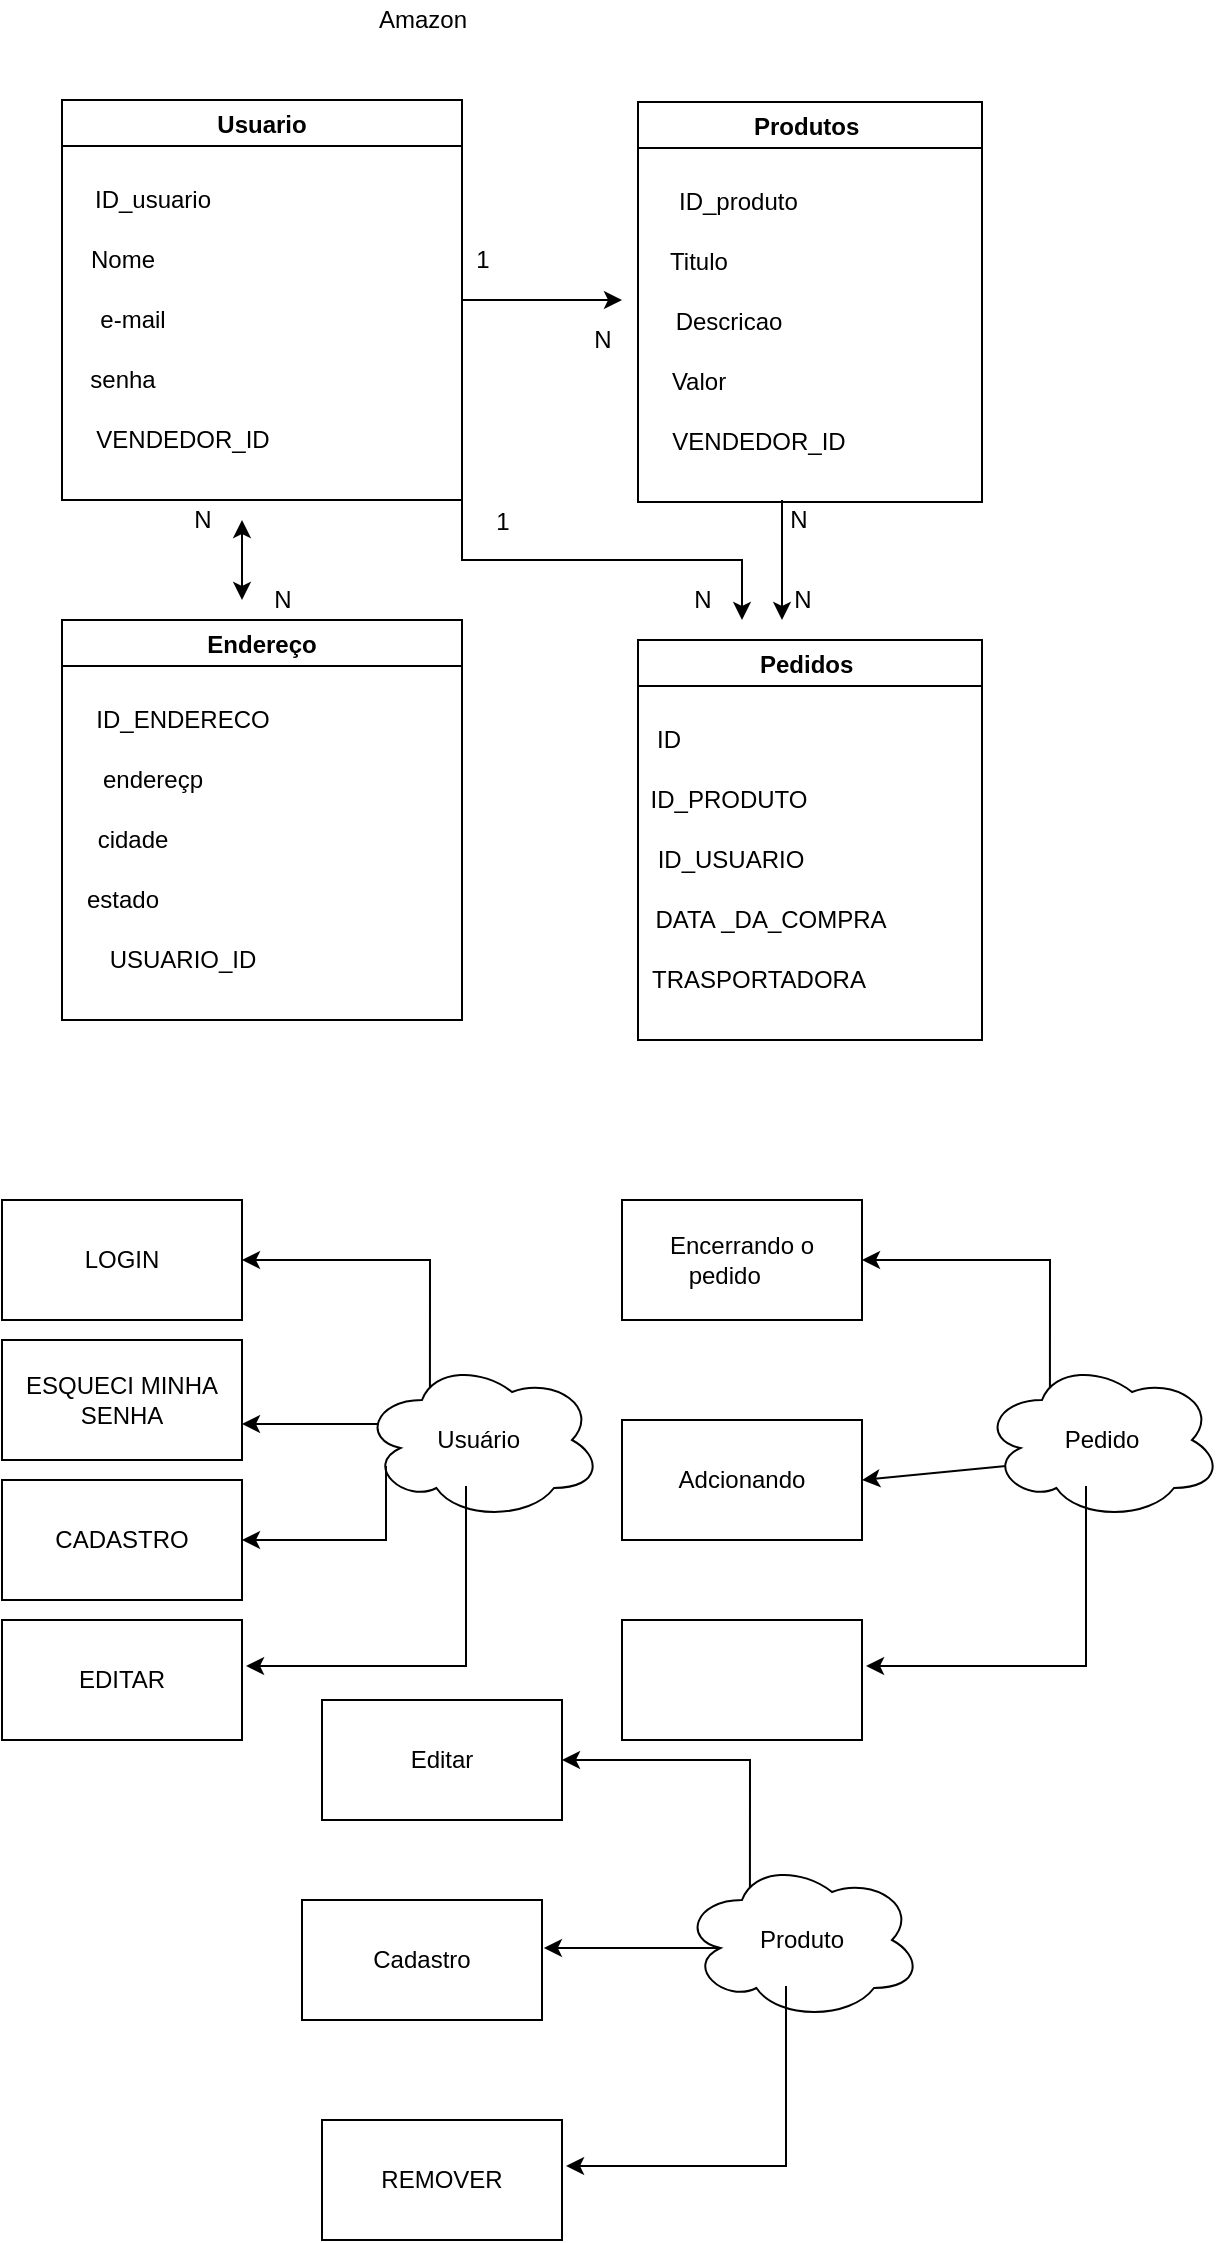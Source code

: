 <mxfile version="16.4.7" type="device"><diagram id="LI0Z6LQT6PIr2ub0-z_o" name="Page-1"><mxGraphModel dx="1381" dy="764" grid="1" gridSize="10" guides="1" tooltips="1" connect="1" arrows="1" fold="1" page="1" pageScale="1" pageWidth="827" pageHeight="1169" math="0" shadow="0"><root><mxCell id="0"/><mxCell id="1" parent="0"/><mxCell id="KMMBu1fugDmAMRbOUxBP-1" value="Produtos " style="swimlane;" vertex="1" parent="1"><mxGeometry x="328" y="81" width="172" height="200" as="geometry"/></mxCell><mxCell id="KMMBu1fugDmAMRbOUxBP-4" value="ID_produto&lt;span style=&quot;white-space: pre&quot;&gt;&#9;&lt;/span&gt;" style="text;html=1;align=center;verticalAlign=middle;resizable=0;points=[];autosize=1;strokeColor=none;fillColor=none;" vertex="1" parent="KMMBu1fugDmAMRbOUxBP-1"><mxGeometry x="10" y="40" width="100" height="20" as="geometry"/></mxCell><mxCell id="KMMBu1fugDmAMRbOUxBP-6" value="Titulo" style="text;html=1;align=center;verticalAlign=middle;resizable=0;points=[];autosize=1;strokeColor=none;fillColor=none;" vertex="1" parent="KMMBu1fugDmAMRbOUxBP-1"><mxGeometry x="10" y="70" width="40" height="20" as="geometry"/></mxCell><mxCell id="KMMBu1fugDmAMRbOUxBP-7" value="Descricao" style="text;html=1;align=center;verticalAlign=middle;resizable=0;points=[];autosize=1;strokeColor=none;fillColor=none;" vertex="1" parent="KMMBu1fugDmAMRbOUxBP-1"><mxGeometry x="10" y="100" width="70" height="20" as="geometry"/></mxCell><mxCell id="KMMBu1fugDmAMRbOUxBP-8" value="Valor" style="text;html=1;align=center;verticalAlign=middle;resizable=0;points=[];autosize=1;strokeColor=none;fillColor=none;" vertex="1" parent="KMMBu1fugDmAMRbOUxBP-1"><mxGeometry x="10" y="130" width="40" height="20" as="geometry"/></mxCell><mxCell id="KMMBu1fugDmAMRbOUxBP-9" value="VENDEDOR_ID" style="text;html=1;align=center;verticalAlign=middle;resizable=0;points=[];autosize=1;strokeColor=none;fillColor=none;" vertex="1" parent="KMMBu1fugDmAMRbOUxBP-1"><mxGeometry x="10" y="160" width="100" height="20" as="geometry"/></mxCell><mxCell id="KMMBu1fugDmAMRbOUxBP-2" value="Amazon" style="text;html=1;align=center;verticalAlign=middle;resizable=0;points=[];autosize=1;strokeColor=none;fillColor=none;" vertex="1" parent="1"><mxGeometry x="190" y="30" width="60" height="20" as="geometry"/></mxCell><mxCell id="KMMBu1fugDmAMRbOUxBP-10" value="Usuario" style="swimlane;" vertex="1" parent="1"><mxGeometry x="40" y="80" width="200" height="200" as="geometry"/></mxCell><mxCell id="KMMBu1fugDmAMRbOUxBP-11" value="ID_usuario" style="text;html=1;align=center;verticalAlign=middle;resizable=0;points=[];autosize=1;strokeColor=none;fillColor=none;" vertex="1" parent="KMMBu1fugDmAMRbOUxBP-10"><mxGeometry x="10" y="40" width="70" height="20" as="geometry"/></mxCell><mxCell id="KMMBu1fugDmAMRbOUxBP-12" value="Nome" style="text;html=1;align=center;verticalAlign=middle;resizable=0;points=[];autosize=1;strokeColor=none;fillColor=none;" vertex="1" parent="KMMBu1fugDmAMRbOUxBP-10"><mxGeometry x="5" y="70" width="50" height="20" as="geometry"/></mxCell><mxCell id="KMMBu1fugDmAMRbOUxBP-13" value="e-mail" style="text;html=1;align=center;verticalAlign=middle;resizable=0;points=[];autosize=1;strokeColor=none;fillColor=none;" vertex="1" parent="KMMBu1fugDmAMRbOUxBP-10"><mxGeometry x="10" y="100" width="50" height="20" as="geometry"/></mxCell><mxCell id="KMMBu1fugDmAMRbOUxBP-14" value="senha" style="text;html=1;align=center;verticalAlign=middle;resizable=0;points=[];autosize=1;strokeColor=none;fillColor=none;" vertex="1" parent="KMMBu1fugDmAMRbOUxBP-10"><mxGeometry x="5" y="130" width="50" height="20" as="geometry"/></mxCell><mxCell id="KMMBu1fugDmAMRbOUxBP-15" value="VENDEDOR_ID" style="text;html=1;align=center;verticalAlign=middle;resizable=0;points=[];autosize=1;strokeColor=none;fillColor=none;" vertex="1" parent="KMMBu1fugDmAMRbOUxBP-10"><mxGeometry x="10" y="160" width="100" height="20" as="geometry"/></mxCell><mxCell id="KMMBu1fugDmAMRbOUxBP-16" value="Endereço" style="swimlane;" vertex="1" parent="1"><mxGeometry x="40" y="340" width="200" height="200" as="geometry"/></mxCell><mxCell id="KMMBu1fugDmAMRbOUxBP-17" value="ID_ENDERECO" style="text;html=1;align=center;verticalAlign=middle;resizable=0;points=[];autosize=1;strokeColor=none;fillColor=none;" vertex="1" parent="KMMBu1fugDmAMRbOUxBP-16"><mxGeometry x="10" y="40" width="100" height="20" as="geometry"/></mxCell><mxCell id="KMMBu1fugDmAMRbOUxBP-18" value="endereçp" style="text;html=1;align=center;verticalAlign=middle;resizable=0;points=[];autosize=1;strokeColor=none;fillColor=none;" vertex="1" parent="KMMBu1fugDmAMRbOUxBP-16"><mxGeometry x="10" y="70" width="70" height="20" as="geometry"/></mxCell><mxCell id="KMMBu1fugDmAMRbOUxBP-19" value="cidade" style="text;html=1;align=center;verticalAlign=middle;resizable=0;points=[];autosize=1;strokeColor=none;fillColor=none;" vertex="1" parent="KMMBu1fugDmAMRbOUxBP-16"><mxGeometry x="10" y="100" width="50" height="20" as="geometry"/></mxCell><mxCell id="KMMBu1fugDmAMRbOUxBP-20" value="estado" style="text;html=1;align=center;verticalAlign=middle;resizable=0;points=[];autosize=1;strokeColor=none;fillColor=none;" vertex="1" parent="KMMBu1fugDmAMRbOUxBP-16"><mxGeometry x="5" y="130" width="50" height="20" as="geometry"/></mxCell><mxCell id="KMMBu1fugDmAMRbOUxBP-21" value="USUARIO_ID" style="text;html=1;align=center;verticalAlign=middle;resizable=0;points=[];autosize=1;strokeColor=none;fillColor=none;" vertex="1" parent="KMMBu1fugDmAMRbOUxBP-16"><mxGeometry x="15" y="160" width="90" height="20" as="geometry"/></mxCell><mxCell id="KMMBu1fugDmAMRbOUxBP-23" value="" style="endArrow=classic;startArrow=classic;html=1;rounded=0;" edge="1" parent="1"><mxGeometry width="50" height="50" relative="1" as="geometry"><mxPoint x="130" y="330" as="sourcePoint"/><mxPoint x="130" y="290" as="targetPoint"/></mxGeometry></mxCell><mxCell id="KMMBu1fugDmAMRbOUxBP-24" value="N" style="text;html=1;align=center;verticalAlign=middle;resizable=0;points=[];autosize=1;strokeColor=none;fillColor=none;" vertex="1" parent="1"><mxGeometry x="100" y="280" width="20" height="20" as="geometry"/></mxCell><mxCell id="KMMBu1fugDmAMRbOUxBP-25" value="N" style="text;html=1;align=center;verticalAlign=middle;resizable=0;points=[];autosize=1;strokeColor=none;fillColor=none;" vertex="1" parent="1"><mxGeometry x="140" y="320" width="20" height="20" as="geometry"/></mxCell><mxCell id="KMMBu1fugDmAMRbOUxBP-28" value="Pedidos " style="swimlane;" vertex="1" parent="1"><mxGeometry x="328" y="350" width="172" height="200" as="geometry"/></mxCell><mxCell id="KMMBu1fugDmAMRbOUxBP-29" value="ID" style="text;html=1;align=center;verticalAlign=middle;resizable=0;points=[];autosize=1;strokeColor=none;fillColor=none;" vertex="1" parent="KMMBu1fugDmAMRbOUxBP-28"><mxGeometry y="40" width="30" height="20" as="geometry"/></mxCell><mxCell id="KMMBu1fugDmAMRbOUxBP-30" value="ID_PRODUTO" style="text;html=1;align=center;verticalAlign=middle;resizable=0;points=[];autosize=1;strokeColor=none;fillColor=none;" vertex="1" parent="KMMBu1fugDmAMRbOUxBP-28"><mxGeometry y="70" width="90" height="20" as="geometry"/></mxCell><mxCell id="KMMBu1fugDmAMRbOUxBP-31" value="ID_USUARIO" style="text;html=1;align=center;verticalAlign=middle;resizable=0;points=[];autosize=1;strokeColor=none;fillColor=none;" vertex="1" parent="KMMBu1fugDmAMRbOUxBP-28"><mxGeometry x="1" y="100" width="90" height="20" as="geometry"/></mxCell><mxCell id="KMMBu1fugDmAMRbOUxBP-32" value="DATA _DA_COMPRA" style="text;html=1;align=center;verticalAlign=middle;resizable=0;points=[];autosize=1;strokeColor=none;fillColor=none;" vertex="1" parent="KMMBu1fugDmAMRbOUxBP-28"><mxGeometry x="1" y="130" width="130" height="20" as="geometry"/></mxCell><mxCell id="KMMBu1fugDmAMRbOUxBP-33" value="TRASPORTADORA" style="text;html=1;align=center;verticalAlign=middle;resizable=0;points=[];autosize=1;strokeColor=none;fillColor=none;" vertex="1" parent="KMMBu1fugDmAMRbOUxBP-28"><mxGeometry y="160" width="120" height="20" as="geometry"/></mxCell><mxCell id="KMMBu1fugDmAMRbOUxBP-34" value="" style="endArrow=classic;html=1;rounded=0;exitX=1;exitY=1;exitDx=0;exitDy=0;" edge="1" parent="1" source="KMMBu1fugDmAMRbOUxBP-10"><mxGeometry width="50" height="50" relative="1" as="geometry"><mxPoint x="260" y="300" as="sourcePoint"/><mxPoint x="380" y="340" as="targetPoint"/><Array as="points"><mxPoint x="240" y="310"/><mxPoint x="380" y="310"/></Array></mxGeometry></mxCell><mxCell id="KMMBu1fugDmAMRbOUxBP-35" value="N" style="text;html=1;align=center;verticalAlign=middle;resizable=0;points=[];autosize=1;strokeColor=none;fillColor=none;" vertex="1" parent="1"><mxGeometry x="350" y="320" width="20" height="20" as="geometry"/></mxCell><mxCell id="KMMBu1fugDmAMRbOUxBP-36" value="1" style="text;html=1;align=center;verticalAlign=middle;resizable=0;points=[];autosize=1;strokeColor=none;fillColor=none;" vertex="1" parent="1"><mxGeometry x="250" y="281" width="20" height="20" as="geometry"/></mxCell><mxCell id="KMMBu1fugDmAMRbOUxBP-37" value="" style="endArrow=classic;html=1;rounded=0;" edge="1" parent="1"><mxGeometry width="50" height="50" relative="1" as="geometry"><mxPoint x="400" y="280" as="sourcePoint"/><mxPoint x="400" y="340" as="targetPoint"/></mxGeometry></mxCell><mxCell id="KMMBu1fugDmAMRbOUxBP-38" value="" style="endArrow=classic;html=1;rounded=0;exitX=1;exitY=0.5;exitDx=0;exitDy=0;" edge="1" parent="1" source="KMMBu1fugDmAMRbOUxBP-10"><mxGeometry width="50" height="50" relative="1" as="geometry"><mxPoint x="390" y="320" as="sourcePoint"/><mxPoint x="320" y="180" as="targetPoint"/></mxGeometry></mxCell><mxCell id="KMMBu1fugDmAMRbOUxBP-39" value="1" style="text;html=1;align=center;verticalAlign=middle;resizable=0;points=[];autosize=1;strokeColor=none;fillColor=none;" vertex="1" parent="1"><mxGeometry x="240" y="150" width="20" height="20" as="geometry"/></mxCell><mxCell id="KMMBu1fugDmAMRbOUxBP-40" value="N" style="text;html=1;align=center;verticalAlign=middle;resizable=0;points=[];autosize=1;strokeColor=none;fillColor=none;" vertex="1" parent="1"><mxGeometry x="300" y="190" width="20" height="20" as="geometry"/></mxCell><mxCell id="KMMBu1fugDmAMRbOUxBP-41" value="N" style="text;html=1;align=center;verticalAlign=middle;resizable=0;points=[];autosize=1;strokeColor=none;fillColor=none;" vertex="1" parent="1"><mxGeometry x="398" y="280" width="20" height="20" as="geometry"/></mxCell><mxCell id="KMMBu1fugDmAMRbOUxBP-42" value="N" style="text;html=1;align=center;verticalAlign=middle;resizable=0;points=[];autosize=1;strokeColor=none;fillColor=none;" vertex="1" parent="1"><mxGeometry x="400" y="320" width="20" height="20" as="geometry"/></mxCell><mxCell id="KMMBu1fugDmAMRbOUxBP-43" value="Usuário&amp;nbsp;" style="ellipse;shape=cloud;whiteSpace=wrap;html=1;" vertex="1" parent="1"><mxGeometry x="190" y="710" width="120" height="80" as="geometry"/></mxCell><mxCell id="KMMBu1fugDmAMRbOUxBP-44" value="ESQUECI MINHA SENHA" style="rounded=0;whiteSpace=wrap;html=1;" vertex="1" parent="1"><mxGeometry x="10" y="700" width="120" height="60" as="geometry"/></mxCell><mxCell id="KMMBu1fugDmAMRbOUxBP-45" value="CADASTRO" style="rounded=0;whiteSpace=wrap;html=1;" vertex="1" parent="1"><mxGeometry x="10" y="770" width="120" height="60" as="geometry"/></mxCell><mxCell id="KMMBu1fugDmAMRbOUxBP-46" value="EDITAR" style="rounded=0;whiteSpace=wrap;html=1;" vertex="1" parent="1"><mxGeometry x="10" y="840" width="120" height="60" as="geometry"/></mxCell><mxCell id="KMMBu1fugDmAMRbOUxBP-47" value="LOGIN" style="rounded=0;whiteSpace=wrap;html=1;" vertex="1" parent="1"><mxGeometry x="10" y="630" width="120" height="60" as="geometry"/></mxCell><mxCell id="KMMBu1fugDmAMRbOUxBP-48" value="" style="endArrow=classic;html=1;rounded=0;entryX=1;entryY=0.5;entryDx=0;entryDy=0;exitX=0.283;exitY=0.175;exitDx=0;exitDy=0;exitPerimeter=0;" edge="1" parent="1" source="KMMBu1fugDmAMRbOUxBP-43" target="KMMBu1fugDmAMRbOUxBP-47"><mxGeometry width="50" height="50" relative="1" as="geometry"><mxPoint x="390" y="920" as="sourcePoint"/><mxPoint x="440" y="870" as="targetPoint"/><Array as="points"><mxPoint x="224" y="660"/></Array></mxGeometry></mxCell><mxCell id="KMMBu1fugDmAMRbOUxBP-49" value="" style="endArrow=classic;html=1;rounded=0;exitX=0.07;exitY=0.4;exitDx=0;exitDy=0;exitPerimeter=0;" edge="1" parent="1" source="KMMBu1fugDmAMRbOUxBP-43"><mxGeometry width="50" height="50" relative="1" as="geometry"><mxPoint x="274.027" y="721.444" as="sourcePoint"/><mxPoint x="130" y="742" as="targetPoint"/></mxGeometry></mxCell><mxCell id="KMMBu1fugDmAMRbOUxBP-50" value="" style="endArrow=classic;html=1;rounded=0;entryX=1;entryY=0.5;entryDx=0;entryDy=0;exitX=0.1;exitY=0.663;exitDx=0;exitDy=0;exitPerimeter=0;" edge="1" parent="1" source="KMMBu1fugDmAMRbOUxBP-43" target="KMMBu1fugDmAMRbOUxBP-45"><mxGeometry width="50" height="50" relative="1" as="geometry"><mxPoint x="238.029" y="740.011" as="sourcePoint"/><mxPoint x="160" y="710" as="targetPoint"/><Array as="points"><mxPoint x="202" y="800"/></Array></mxGeometry></mxCell><mxCell id="KMMBu1fugDmAMRbOUxBP-51" value="" style="endArrow=classic;html=1;rounded=0;entryX=1.017;entryY=0.383;entryDx=0;entryDy=0;exitX=0.1;exitY=0.663;exitDx=0;exitDy=0;exitPerimeter=0;entryPerimeter=0;" edge="1" parent="1" target="KMMBu1fugDmAMRbOUxBP-46"><mxGeometry width="50" height="50" relative="1" as="geometry"><mxPoint x="242" y="773.04" as="sourcePoint"/><mxPoint x="160" y="785" as="targetPoint"/><Array as="points"><mxPoint x="242" y="863"/></Array></mxGeometry></mxCell><mxCell id="KMMBu1fugDmAMRbOUxBP-54" value="Pedido" style="ellipse;shape=cloud;whiteSpace=wrap;html=1;" vertex="1" parent="1"><mxGeometry x="500" y="710" width="120" height="80" as="geometry"/></mxCell><mxCell id="KMMBu1fugDmAMRbOUxBP-56" value="Adcionando" style="rounded=0;whiteSpace=wrap;html=1;" vertex="1" parent="1"><mxGeometry x="320" y="740" width="120" height="60" as="geometry"/></mxCell><mxCell id="KMMBu1fugDmAMRbOUxBP-57" value="" style="rounded=0;whiteSpace=wrap;html=1;" vertex="1" parent="1"><mxGeometry x="320" y="840" width="120" height="60" as="geometry"/></mxCell><mxCell id="KMMBu1fugDmAMRbOUxBP-58" value="Encerrando o pedido&lt;span style=&quot;white-space: pre&quot;&gt;&#9;&lt;/span&gt;" style="rounded=0;whiteSpace=wrap;html=1;" vertex="1" parent="1"><mxGeometry x="320" y="630" width="120" height="60" as="geometry"/></mxCell><mxCell id="KMMBu1fugDmAMRbOUxBP-59" value="" style="endArrow=classic;html=1;rounded=0;entryX=1;entryY=0.5;entryDx=0;entryDy=0;exitX=0.283;exitY=0.175;exitDx=0;exitDy=0;exitPerimeter=0;" edge="1" source="KMMBu1fugDmAMRbOUxBP-54" target="KMMBu1fugDmAMRbOUxBP-58" parent="1"><mxGeometry width="50" height="50" relative="1" as="geometry"><mxPoint x="700" y="920" as="sourcePoint"/><mxPoint x="750" y="870" as="targetPoint"/><Array as="points"><mxPoint x="534" y="660"/></Array></mxGeometry></mxCell><mxCell id="KMMBu1fugDmAMRbOUxBP-61" value="" style="endArrow=classic;html=1;rounded=0;entryX=1;entryY=0.5;entryDx=0;entryDy=0;exitX=0.1;exitY=0.663;exitDx=0;exitDy=0;exitPerimeter=0;" edge="1" source="KMMBu1fugDmAMRbOUxBP-54" target="KMMBu1fugDmAMRbOUxBP-56" parent="1"><mxGeometry width="50" height="50" relative="1" as="geometry"><mxPoint x="548.029" y="740.011" as="sourcePoint"/><mxPoint x="470" y="710" as="targetPoint"/><Array as="points"/></mxGeometry></mxCell><mxCell id="KMMBu1fugDmAMRbOUxBP-62" value="" style="endArrow=classic;html=1;rounded=0;entryX=1.017;entryY=0.383;entryDx=0;entryDy=0;exitX=0.1;exitY=0.663;exitDx=0;exitDy=0;exitPerimeter=0;entryPerimeter=0;" edge="1" target="KMMBu1fugDmAMRbOUxBP-57" parent="1"><mxGeometry width="50" height="50" relative="1" as="geometry"><mxPoint x="552" y="773.04" as="sourcePoint"/><mxPoint x="470" y="785" as="targetPoint"/><Array as="points"><mxPoint x="552" y="863"/></Array></mxGeometry></mxCell><mxCell id="KMMBu1fugDmAMRbOUxBP-63" value="Produto" style="ellipse;shape=cloud;whiteSpace=wrap;html=1;" vertex="1" parent="1"><mxGeometry x="350" y="960" width="120" height="80" as="geometry"/></mxCell><mxCell id="KMMBu1fugDmAMRbOUxBP-64" value="Cadastro" style="rounded=0;whiteSpace=wrap;html=1;" vertex="1" parent="1"><mxGeometry x="160" y="980" width="120" height="60" as="geometry"/></mxCell><mxCell id="KMMBu1fugDmAMRbOUxBP-65" value="REMOVER" style="rounded=0;whiteSpace=wrap;html=1;" vertex="1" parent="1"><mxGeometry x="170" y="1090" width="120" height="60" as="geometry"/></mxCell><mxCell id="KMMBu1fugDmAMRbOUxBP-66" value="Editar" style="rounded=0;whiteSpace=wrap;html=1;" vertex="1" parent="1"><mxGeometry x="170" y="880" width="120" height="60" as="geometry"/></mxCell><mxCell id="KMMBu1fugDmAMRbOUxBP-67" value="" style="endArrow=classic;html=1;rounded=0;entryX=1;entryY=0.5;entryDx=0;entryDy=0;exitX=0.283;exitY=0.175;exitDx=0;exitDy=0;exitPerimeter=0;" edge="1" source="KMMBu1fugDmAMRbOUxBP-63" target="KMMBu1fugDmAMRbOUxBP-66" parent="1"><mxGeometry width="50" height="50" relative="1" as="geometry"><mxPoint x="550" y="1170" as="sourcePoint"/><mxPoint x="600" y="1120" as="targetPoint"/><Array as="points"><mxPoint x="384" y="910"/></Array></mxGeometry></mxCell><mxCell id="KMMBu1fugDmAMRbOUxBP-68" value="" style="endArrow=classic;html=1;rounded=0;entryX=1.008;entryY=0.4;entryDx=0;entryDy=0;exitX=0.16;exitY=0.55;exitDx=0;exitDy=0;exitPerimeter=0;entryPerimeter=0;" edge="1" source="KMMBu1fugDmAMRbOUxBP-63" target="KMMBu1fugDmAMRbOUxBP-64" parent="1"><mxGeometry width="50" height="50" relative="1" as="geometry"><mxPoint x="398.029" y="990.011" as="sourcePoint"/><mxPoint x="320" y="960" as="targetPoint"/><Array as="points"/></mxGeometry></mxCell><mxCell id="KMMBu1fugDmAMRbOUxBP-69" value="" style="endArrow=classic;html=1;rounded=0;entryX=1.017;entryY=0.383;entryDx=0;entryDy=0;exitX=0.1;exitY=0.663;exitDx=0;exitDy=0;exitPerimeter=0;entryPerimeter=0;" edge="1" target="KMMBu1fugDmAMRbOUxBP-65" parent="1"><mxGeometry width="50" height="50" relative="1" as="geometry"><mxPoint x="402" y="1023.04" as="sourcePoint"/><mxPoint x="320" y="1035" as="targetPoint"/><Array as="points"><mxPoint x="402" y="1113"/></Array></mxGeometry></mxCell></root></mxGraphModel></diagram></mxfile>